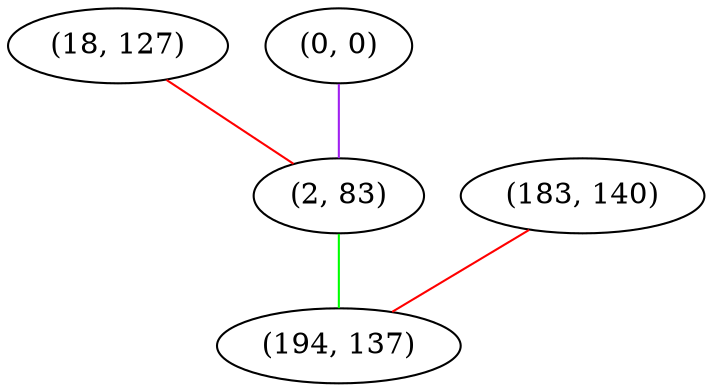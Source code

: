 graph "" {
"(18, 127)";
"(183, 140)";
"(0, 0)";
"(2, 83)";
"(194, 137)";
"(18, 127)" -- "(2, 83)"  [color=red, key=0, weight=1];
"(183, 140)" -- "(194, 137)"  [color=red, key=0, weight=1];
"(0, 0)" -- "(2, 83)"  [color=purple, key=0, weight=4];
"(2, 83)" -- "(194, 137)"  [color=green, key=0, weight=2];
}
